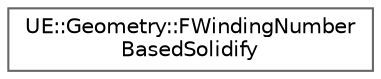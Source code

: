 digraph "Graphical Class Hierarchy"
{
 // INTERACTIVE_SVG=YES
 // LATEX_PDF_SIZE
  bgcolor="transparent";
  edge [fontname=Helvetica,fontsize=10,labelfontname=Helvetica,labelfontsize=10];
  node [fontname=Helvetica,fontsize=10,shape=box,height=0.2,width=0.4];
  rankdir="LR";
  Node0 [id="Node000000",label="UE::Geometry::FWindingNumber\lBasedSolidify",height=0.2,width=0.4,color="grey40", fillcolor="white", style="filled",URL="$de/d1b/classUE_1_1Geometry_1_1FWindingNumberBasedSolidify.html",tooltip="Use marching cubes to remesh an arbitrary function that provides a winding-number like scalar value t..."];
}

